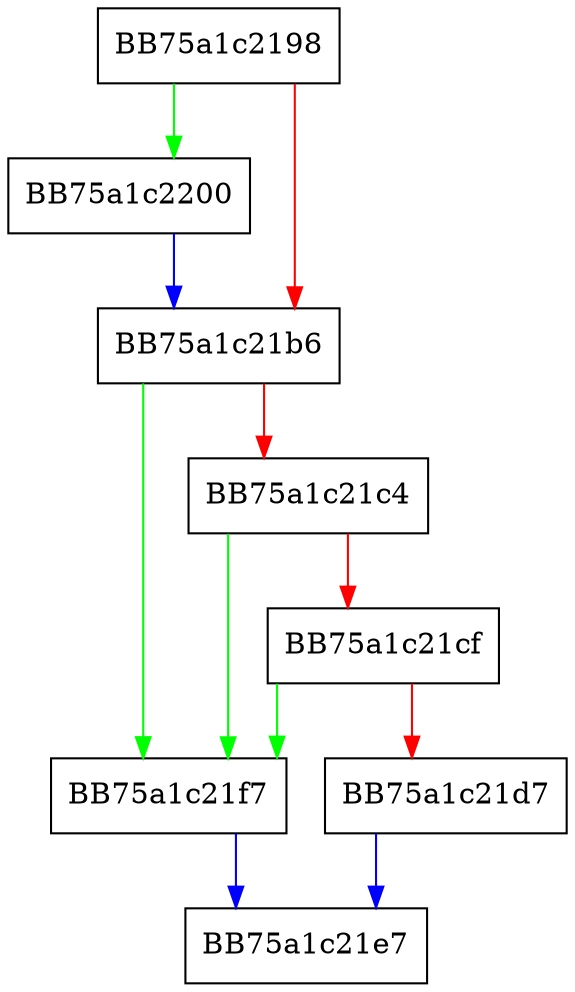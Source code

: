 digraph lock_range {
  node [shape="box"];
  graph [splines=ortho];
  BB75a1c2198 -> BB75a1c2200 [color="green"];
  BB75a1c2198 -> BB75a1c21b6 [color="red"];
  BB75a1c21b6 -> BB75a1c21f7 [color="green"];
  BB75a1c21b6 -> BB75a1c21c4 [color="red"];
  BB75a1c21c4 -> BB75a1c21f7 [color="green"];
  BB75a1c21c4 -> BB75a1c21cf [color="red"];
  BB75a1c21cf -> BB75a1c21f7 [color="green"];
  BB75a1c21cf -> BB75a1c21d7 [color="red"];
  BB75a1c21d7 -> BB75a1c21e7 [color="blue"];
  BB75a1c21f7 -> BB75a1c21e7 [color="blue"];
  BB75a1c2200 -> BB75a1c21b6 [color="blue"];
}